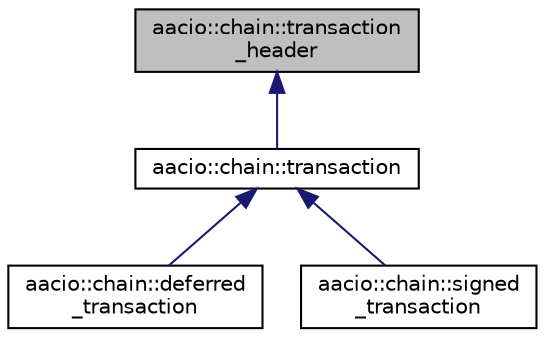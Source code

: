 digraph "aacio::chain::transaction_header"
{
  edge [fontname="Helvetica",fontsize="10",labelfontname="Helvetica",labelfontsize="10"];
  node [fontname="Helvetica",fontsize="10",shape=record];
  Node0 [label="aacio::chain::transaction\l_header",height=0.2,width=0.4,color="black", fillcolor="grey75", style="filled", fontcolor="black"];
  Node0 -> Node1 [dir="back",color="midnightblue",fontsize="10",style="solid"];
  Node1 [label="aacio::chain::transaction",height=0.2,width=0.4,color="black", fillcolor="white", style="filled",URL="$structaacio_1_1chain_1_1transaction.html"];
  Node1 -> Node2 [dir="back",color="midnightblue",fontsize="10",style="solid"];
  Node2 [label="aacio::chain::deferred\l_transaction",height=0.2,width=0.4,color="black", fillcolor="white", style="filled",URL="$structaacio_1_1chain_1_1deferred__transaction.html"];
  Node1 -> Node3 [dir="back",color="midnightblue",fontsize="10",style="solid"];
  Node3 [label="aacio::chain::signed\l_transaction",height=0.2,width=0.4,color="black", fillcolor="white", style="filled",URL="$structaacio_1_1chain_1_1signed__transaction.html"];
}
